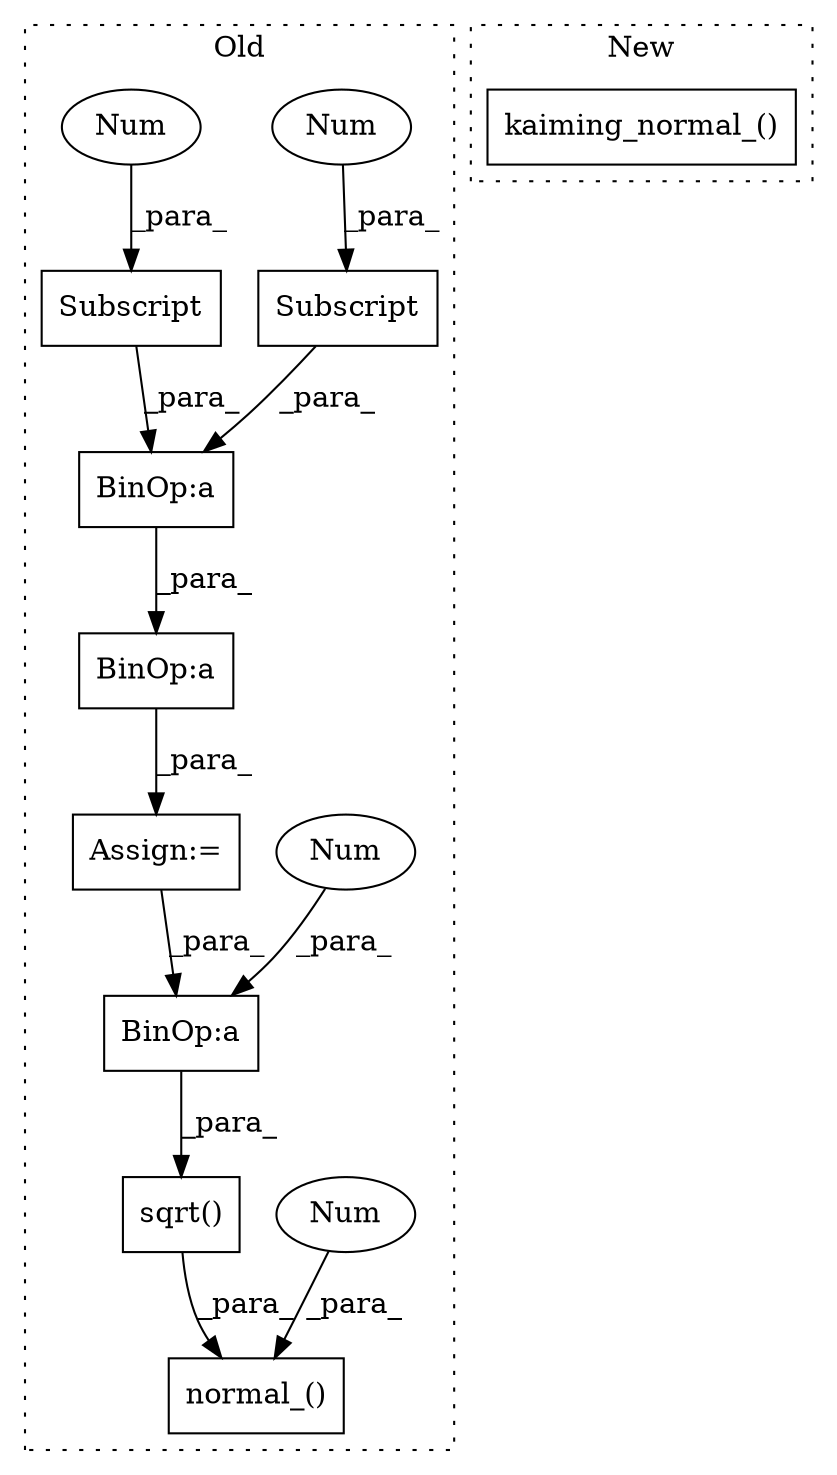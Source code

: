 digraph G {
subgraph cluster0 {
1 [label="normal_()" a="75" s="2960,3002" l="22,1" shape="box"];
3 [label="BinOp:a" a="82" s="2997" l="3" shape="box"];
4 [label="BinOp:a" a="82" s="2892" l="37" shape="box"];
5 [label="BinOp:a" a="82" s="2907" l="3" shape="box"];
6 [label="Subscript" a="63" s="2910,0" l="16,0" shape="box"];
7 [label="sqrt()" a="75" s="2985,3001" l="10,1" shape="box"];
8 [label="Subscript" a="63" s="2891,0" l="16,0" shape="box"];
9 [label="Num" a="76" s="2995" l="2" shape="ellipse"];
10 [label="Num" a="76" s="2905" l="1" shape="ellipse"];
11 [label="Num" a="76" s="2982" l="1" shape="ellipse"];
12 [label="Num" a="76" s="2924" l="1" shape="ellipse"];
13 [label="Assign:=" a="68" s="2888" l="3" shape="box"];
label = "Old";
style="dotted";
}
subgraph cluster1 {
2 [label="kaiming_normal_()" a="75" s="2887,2919" l="24,38" shape="box"];
label = "New";
style="dotted";
}
3 -> 7 [label="_para_"];
4 -> 13 [label="_para_"];
5 -> 4 [label="_para_"];
6 -> 5 [label="_para_"];
7 -> 1 [label="_para_"];
8 -> 5 [label="_para_"];
9 -> 3 [label="_para_"];
10 -> 8 [label="_para_"];
11 -> 1 [label="_para_"];
12 -> 6 [label="_para_"];
13 -> 3 [label="_para_"];
}